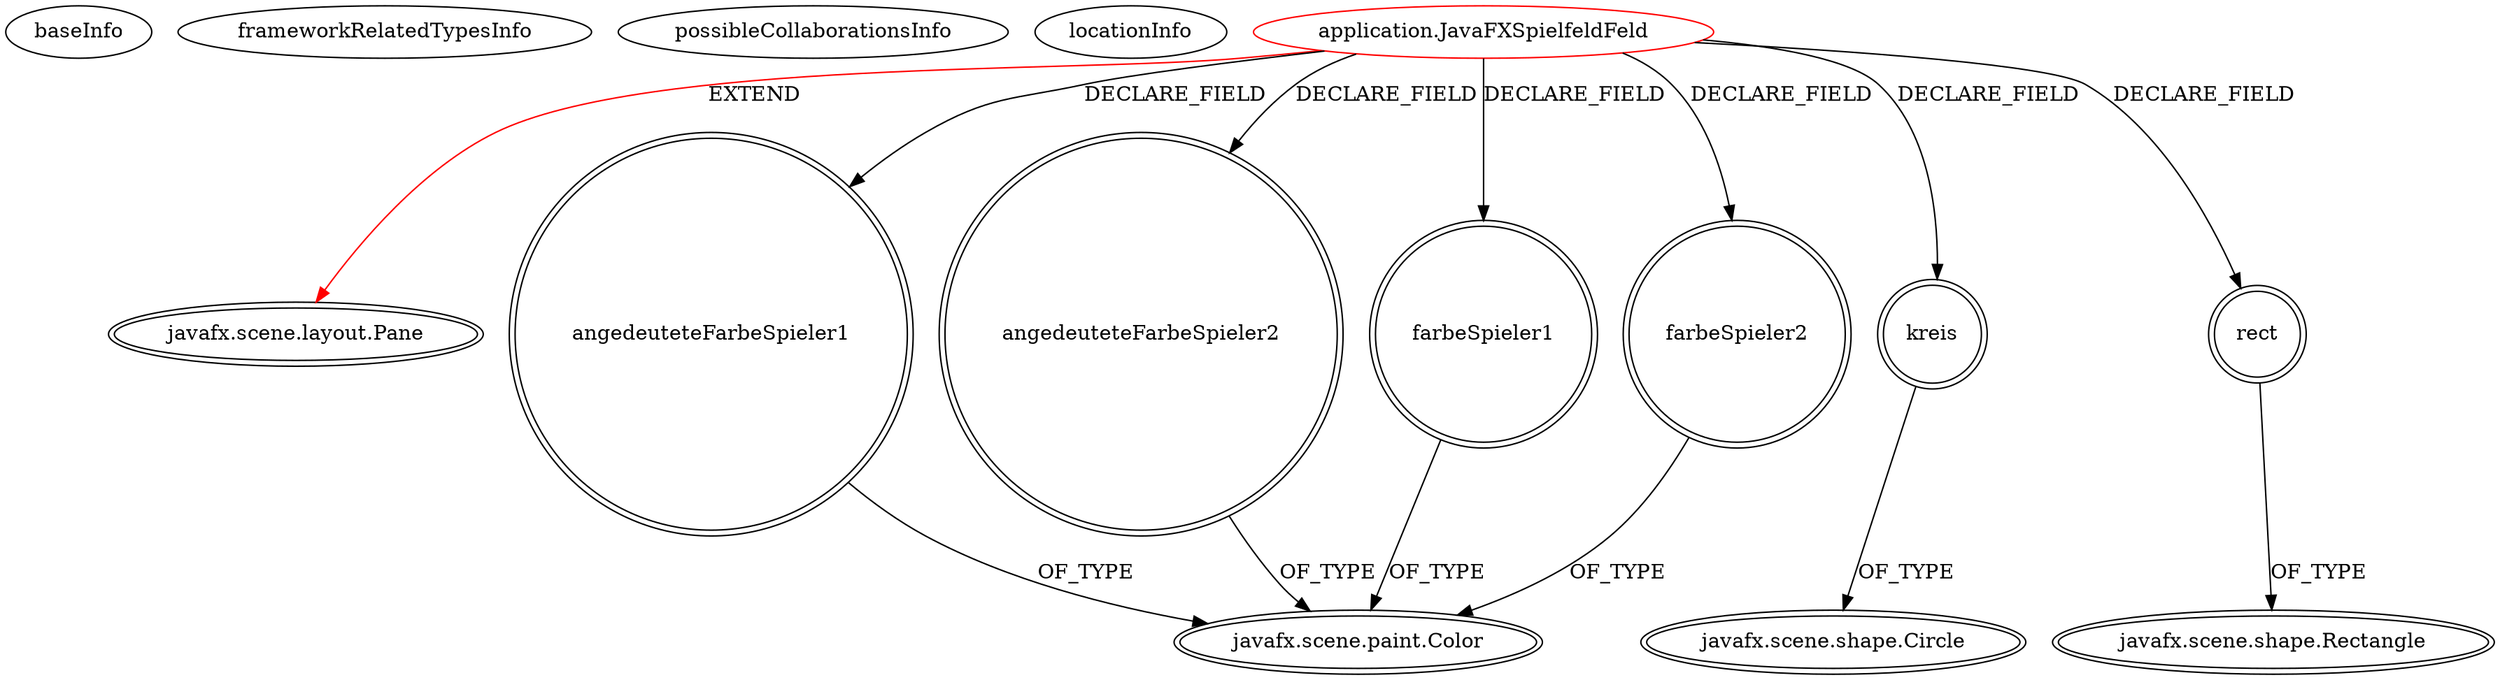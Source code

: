 digraph {
baseInfo[graphId=1136,category="extension_graph",isAnonymous=false,possibleRelation=false]
frameworkRelatedTypesInfo[0="javafx.scene.layout.Pane"]
possibleCollaborationsInfo[]
locationInfo[projectName="RobertWeidinger-JavaFXTest3",filePath="/RobertWeidinger-JavaFXTest3/JavaFXTest3-master/src/application/JavaFXSpielfeldFeld.java",contextSignature="JavaFXSpielfeldFeld",graphId="1136"]
0[label="application.JavaFXSpielfeldFeld",vertexType="ROOT_CLIENT_CLASS_DECLARATION",isFrameworkType=false,color=red]
1[label="javafx.scene.layout.Pane",vertexType="FRAMEWORK_CLASS_TYPE",isFrameworkType=true,peripheries=2]
2[label="angedeuteteFarbeSpieler1",vertexType="FIELD_DECLARATION",isFrameworkType=true,peripheries=2,shape=circle]
3[label="javafx.scene.paint.Color",vertexType="FRAMEWORK_CLASS_TYPE",isFrameworkType=true,peripheries=2]
4[label="angedeuteteFarbeSpieler2",vertexType="FIELD_DECLARATION",isFrameworkType=true,peripheries=2,shape=circle]
6[label="farbeSpieler1",vertexType="FIELD_DECLARATION",isFrameworkType=true,peripheries=2,shape=circle]
8[label="farbeSpieler2",vertexType="FIELD_DECLARATION",isFrameworkType=true,peripheries=2,shape=circle]
10[label="kreis",vertexType="FIELD_DECLARATION",isFrameworkType=true,peripheries=2,shape=circle]
11[label="javafx.scene.shape.Circle",vertexType="FRAMEWORK_CLASS_TYPE",isFrameworkType=true,peripheries=2]
12[label="rect",vertexType="FIELD_DECLARATION",isFrameworkType=true,peripheries=2,shape=circle]
13[label="javafx.scene.shape.Rectangle",vertexType="FRAMEWORK_CLASS_TYPE",isFrameworkType=true,peripheries=2]
0->1[label="EXTEND",color=red]
0->2[label="DECLARE_FIELD"]
2->3[label="OF_TYPE"]
0->4[label="DECLARE_FIELD"]
4->3[label="OF_TYPE"]
0->6[label="DECLARE_FIELD"]
6->3[label="OF_TYPE"]
0->8[label="DECLARE_FIELD"]
8->3[label="OF_TYPE"]
0->10[label="DECLARE_FIELD"]
10->11[label="OF_TYPE"]
0->12[label="DECLARE_FIELD"]
12->13[label="OF_TYPE"]
}
